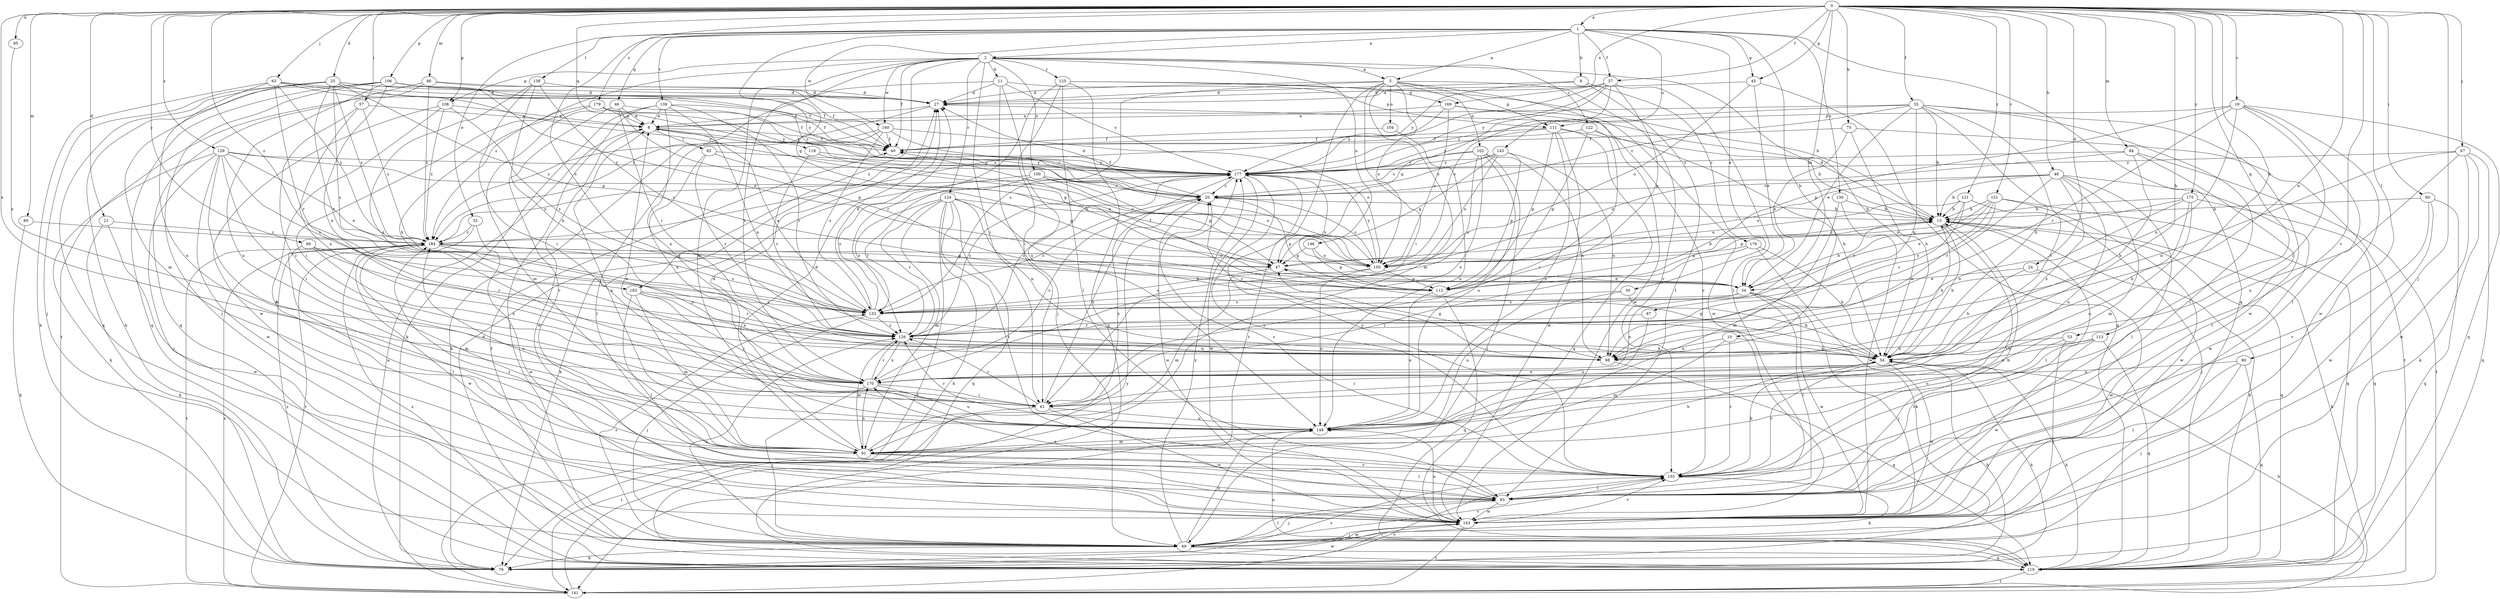 strict digraph  {
0;
1;
2;
5;
6;
8;
10;
11;
13;
19;
20;
21;
24;
25;
27;
30;
32;
34;
35;
37;
40;
45;
46;
47;
48;
53;
54;
57;
60;
61;
63;
66;
67;
69;
75;
76;
80;
82;
83;
84;
86;
87;
89;
91;
95;
98;
100;
102;
104;
105;
106;
108;
111;
112;
113;
118;
119;
121;
122;
124;
125;
126;
129;
130;
133;
138;
139;
141;
143;
146;
148;
151;
155;
160;
163;
169;
170;
175;
176;
177;
179;
183;
184;
0 -> 1  [label=a];
0 -> 19  [label=c];
0 -> 21  [label=d];
0 -> 24  [label=d];
0 -> 25  [label=d];
0 -> 35  [label=f];
0 -> 37  [label=f];
0 -> 45  [label=g];
0 -> 48  [label=h];
0 -> 53  [label=h];
0 -> 54  [label=h];
0 -> 57  [label=i];
0 -> 60  [label=i];
0 -> 63  [label=j];
0 -> 66  [label=j];
0 -> 67  [label=j];
0 -> 69  [label=j];
0 -> 75  [label=k];
0 -> 80  [label=l];
0 -> 84  [label=m];
0 -> 86  [label=m];
0 -> 87  [label=m];
0 -> 89  [label=m];
0 -> 95  [label=n];
0 -> 98  [label=n];
0 -> 106  [label=p];
0 -> 108  [label=p];
0 -> 113  [label=q];
0 -> 118  [label=q];
0 -> 121  [label=r];
0 -> 129  [label=s];
0 -> 151  [label=v];
0 -> 155  [label=v];
0 -> 169  [label=x];
0 -> 170  [label=x];
0 -> 175  [label=y];
0 -> 179  [label=z];
0 -> 183  [label=z];
1 -> 2  [label=a];
1 -> 5  [label=a];
1 -> 8  [label=b];
1 -> 10  [label=b];
1 -> 30  [label=e];
1 -> 32  [label=e];
1 -> 37  [label=f];
1 -> 45  [label=g];
1 -> 46  [label=g];
1 -> 47  [label=g];
1 -> 119  [label=q];
1 -> 130  [label=s];
1 -> 133  [label=s];
1 -> 138  [label=t];
1 -> 139  [label=t];
1 -> 143  [label=u];
1 -> 160  [label=w];
2 -> 5  [label=a];
2 -> 11  [label=b];
2 -> 40  [label=f];
2 -> 54  [label=h];
2 -> 61  [label=i];
2 -> 91  [label=m];
2 -> 100  [label=o];
2 -> 108  [label=p];
2 -> 122  [label=r];
2 -> 124  [label=r];
2 -> 125  [label=r];
2 -> 146  [label=u];
2 -> 160  [label=w];
2 -> 170  [label=x];
2 -> 183  [label=z];
2 -> 184  [label=z];
5 -> 27  [label=d];
5 -> 61  [label=i];
5 -> 91  [label=m];
5 -> 102  [label=o];
5 -> 104  [label=o];
5 -> 105  [label=o];
5 -> 111  [label=p];
5 -> 133  [label=s];
5 -> 141  [label=t];
5 -> 155  [label=v];
5 -> 163  [label=w];
6 -> 40  [label=f];
6 -> 47  [label=g];
6 -> 82  [label=l];
6 -> 105  [label=o];
6 -> 163  [label=w];
8 -> 27  [label=d];
8 -> 83  [label=l];
8 -> 176  [label=y];
8 -> 177  [label=y];
10 -> 54  [label=h];
10 -> 91  [label=m];
10 -> 98  [label=n];
10 -> 155  [label=v];
11 -> 27  [label=d];
11 -> 69  [label=j];
11 -> 111  [label=p];
11 -> 148  [label=u];
11 -> 177  [label=y];
11 -> 184  [label=z];
13 -> 27  [label=d];
13 -> 54  [label=h];
13 -> 83  [label=l];
13 -> 119  [label=q];
13 -> 155  [label=v];
13 -> 184  [label=z];
19 -> 61  [label=i];
19 -> 83  [label=l];
19 -> 98  [label=n];
19 -> 111  [label=p];
19 -> 112  [label=p];
19 -> 119  [label=q];
19 -> 126  [label=r];
19 -> 163  [label=w];
20 -> 13  [label=b];
20 -> 27  [label=d];
20 -> 112  [label=p];
20 -> 133  [label=s];
20 -> 163  [label=w];
21 -> 76  [label=k];
21 -> 163  [label=w];
21 -> 184  [label=z];
24 -> 34  [label=e];
24 -> 54  [label=h];
24 -> 163  [label=w];
25 -> 20  [label=c];
25 -> 27  [label=d];
25 -> 40  [label=f];
25 -> 69  [label=j];
25 -> 91  [label=m];
25 -> 112  [label=p];
25 -> 119  [label=q];
25 -> 126  [label=r];
25 -> 133  [label=s];
25 -> 184  [label=z];
27 -> 6  [label=a];
27 -> 184  [label=z];
30 -> 54  [label=h];
30 -> 133  [label=s];
30 -> 148  [label=u];
32 -> 141  [label=t];
32 -> 163  [label=w];
32 -> 184  [label=z];
34 -> 13  [label=b];
34 -> 40  [label=f];
34 -> 69  [label=j];
34 -> 83  [label=l];
34 -> 133  [label=s];
34 -> 163  [label=w];
34 -> 170  [label=x];
34 -> 177  [label=y];
35 -> 6  [label=a];
35 -> 13  [label=b];
35 -> 20  [label=c];
35 -> 34  [label=e];
35 -> 54  [label=h];
35 -> 61  [label=i];
35 -> 83  [label=l];
35 -> 98  [label=n];
35 -> 163  [label=w];
35 -> 177  [label=y];
37 -> 27  [label=d];
37 -> 47  [label=g];
37 -> 83  [label=l];
37 -> 105  [label=o];
37 -> 112  [label=p];
37 -> 177  [label=y];
37 -> 184  [label=z];
40 -> 177  [label=y];
45 -> 27  [label=d];
45 -> 34  [label=e];
45 -> 105  [label=o];
45 -> 119  [label=q];
46 -> 6  [label=a];
46 -> 91  [label=m];
46 -> 112  [label=p];
46 -> 126  [label=r];
46 -> 155  [label=v];
46 -> 177  [label=y];
47 -> 13  [label=b];
47 -> 34  [label=e];
47 -> 133  [label=s];
48 -> 13  [label=b];
48 -> 20  [label=c];
48 -> 83  [label=l];
48 -> 91  [label=m];
48 -> 105  [label=o];
48 -> 126  [label=r];
48 -> 148  [label=u];
48 -> 163  [label=w];
48 -> 170  [label=x];
53 -> 69  [label=j];
53 -> 98  [label=n];
53 -> 148  [label=u];
54 -> 13  [label=b];
54 -> 47  [label=g];
54 -> 61  [label=i];
54 -> 76  [label=k];
54 -> 155  [label=v];
54 -> 163  [label=w];
54 -> 170  [label=x];
57 -> 6  [label=a];
57 -> 61  [label=i];
57 -> 170  [label=x];
57 -> 184  [label=z];
60 -> 13  [label=b];
60 -> 119  [label=q];
60 -> 155  [label=v];
60 -> 163  [label=w];
61 -> 20  [label=c];
61 -> 126  [label=r];
61 -> 141  [label=t];
61 -> 148  [label=u];
61 -> 163  [label=w];
63 -> 20  [label=c];
63 -> 27  [label=d];
63 -> 40  [label=f];
63 -> 76  [label=k];
63 -> 126  [label=r];
63 -> 148  [label=u];
63 -> 184  [label=z];
66 -> 47  [label=g];
66 -> 83  [label=l];
66 -> 126  [label=r];
66 -> 170  [label=x];
67 -> 76  [label=k];
67 -> 98  [label=n];
67 -> 119  [label=q];
67 -> 148  [label=u];
67 -> 163  [label=w];
67 -> 177  [label=y];
69 -> 40  [label=f];
69 -> 76  [label=k];
69 -> 83  [label=l];
69 -> 119  [label=q];
69 -> 126  [label=r];
69 -> 133  [label=s];
69 -> 148  [label=u];
69 -> 155  [label=v];
69 -> 163  [label=w];
69 -> 177  [label=y];
75 -> 34  [label=e];
75 -> 40  [label=f];
75 -> 54  [label=h];
75 -> 141  [label=t];
76 -> 54  [label=h];
76 -> 155  [label=v];
76 -> 163  [label=w];
76 -> 184  [label=z];
80 -> 69  [label=j];
80 -> 83  [label=l];
80 -> 119  [label=q];
80 -> 170  [label=x];
82 -> 112  [label=p];
82 -> 126  [label=r];
82 -> 170  [label=x];
82 -> 177  [label=y];
83 -> 13  [label=b];
83 -> 69  [label=j];
83 -> 163  [label=w];
83 -> 170  [label=x];
83 -> 184  [label=z];
84 -> 54  [label=h];
84 -> 83  [label=l];
84 -> 105  [label=o];
84 -> 141  [label=t];
84 -> 177  [label=y];
86 -> 27  [label=d];
86 -> 40  [label=f];
86 -> 119  [label=q];
86 -> 141  [label=t];
86 -> 184  [label=z];
87 -> 126  [label=r];
87 -> 148  [label=u];
89 -> 76  [label=k];
89 -> 184  [label=z];
91 -> 6  [label=a];
91 -> 27  [label=d];
91 -> 54  [label=h];
91 -> 83  [label=l];
91 -> 155  [label=v];
91 -> 170  [label=x];
91 -> 177  [label=y];
91 -> 184  [label=z];
95 -> 170  [label=x];
98 -> 20  [label=c];
98 -> 47  [label=g];
98 -> 119  [label=q];
100 -> 20  [label=c];
100 -> 47  [label=g];
100 -> 76  [label=k];
100 -> 105  [label=o];
100 -> 126  [label=r];
102 -> 20  [label=c];
102 -> 69  [label=j];
102 -> 98  [label=n];
102 -> 133  [label=s];
102 -> 148  [label=u];
102 -> 170  [label=x];
102 -> 177  [label=y];
104 -> 40  [label=f];
104 -> 148  [label=u];
105 -> 20  [label=c];
105 -> 91  [label=m];
105 -> 112  [label=p];
105 -> 148  [label=u];
105 -> 177  [label=y];
106 -> 27  [label=d];
106 -> 34  [label=e];
106 -> 69  [label=j];
106 -> 76  [label=k];
106 -> 98  [label=n];
106 -> 119  [label=q];
106 -> 148  [label=u];
106 -> 177  [label=y];
108 -> 6  [label=a];
108 -> 83  [label=l];
108 -> 133  [label=s];
108 -> 163  [label=w];
108 -> 184  [label=z];
111 -> 13  [label=b];
111 -> 40  [label=f];
111 -> 112  [label=p];
111 -> 119  [label=q];
111 -> 148  [label=u];
111 -> 163  [label=w];
111 -> 177  [label=y];
112 -> 119  [label=q];
112 -> 148  [label=u];
113 -> 54  [label=h];
113 -> 119  [label=q];
113 -> 155  [label=v];
113 -> 163  [label=w];
113 -> 170  [label=x];
118 -> 105  [label=o];
118 -> 126  [label=r];
118 -> 177  [label=y];
119 -> 13  [label=b];
119 -> 27  [label=d];
119 -> 54  [label=h];
119 -> 141  [label=t];
119 -> 148  [label=u];
119 -> 184  [label=z];
121 -> 13  [label=b];
121 -> 69  [label=j];
121 -> 105  [label=o];
121 -> 126  [label=r];
121 -> 133  [label=s];
122 -> 40  [label=f];
122 -> 54  [label=h];
122 -> 61  [label=i];
122 -> 112  [label=p];
124 -> 13  [label=b];
124 -> 54  [label=h];
124 -> 76  [label=k];
124 -> 91  [label=m];
124 -> 98  [label=n];
124 -> 119  [label=q];
124 -> 126  [label=r];
124 -> 133  [label=s];
124 -> 141  [label=t];
124 -> 155  [label=v];
125 -> 13  [label=b];
125 -> 61  [label=i];
125 -> 83  [label=l];
125 -> 119  [label=q];
125 -> 126  [label=r];
125 -> 169  [label=g];
126 -> 54  [label=h];
126 -> 91  [label=m];
126 -> 98  [label=n];
126 -> 170  [label=x];
126 -> 177  [label=y];
129 -> 34  [label=e];
129 -> 61  [label=i];
129 -> 69  [label=j];
129 -> 76  [label=k];
129 -> 91  [label=m];
129 -> 105  [label=o];
129 -> 133  [label=s];
129 -> 163  [label=w];
129 -> 177  [label=y];
130 -> 13  [label=b];
130 -> 91  [label=m];
130 -> 163  [label=w];
133 -> 6  [label=a];
133 -> 27  [label=d];
133 -> 69  [label=j];
133 -> 126  [label=r];
133 -> 177  [label=y];
138 -> 27  [label=d];
138 -> 54  [label=h];
138 -> 61  [label=i];
138 -> 133  [label=s];
138 -> 170  [label=x];
139 -> 6  [label=a];
139 -> 40  [label=f];
139 -> 69  [label=j];
139 -> 76  [label=k];
139 -> 98  [label=n];
139 -> 126  [label=r];
139 -> 170  [label=x];
141 -> 6  [label=a];
141 -> 13  [label=b];
141 -> 54  [label=h];
141 -> 155  [label=v];
141 -> 177  [label=y];
141 -> 184  [label=z];
143 -> 20  [label=c];
143 -> 47  [label=g];
143 -> 98  [label=n];
143 -> 105  [label=o];
143 -> 112  [label=p];
143 -> 177  [label=y];
146 -> 47  [label=g];
146 -> 105  [label=o];
146 -> 112  [label=p];
148 -> 6  [label=a];
148 -> 27  [label=d];
148 -> 91  [label=m];
148 -> 126  [label=r];
151 -> 13  [label=b];
151 -> 34  [label=e];
151 -> 98  [label=n];
151 -> 105  [label=o];
151 -> 119  [label=q];
151 -> 133  [label=s];
151 -> 163  [label=w];
155 -> 20  [label=c];
155 -> 54  [label=h];
155 -> 76  [label=k];
155 -> 83  [label=l];
155 -> 177  [label=y];
160 -> 20  [label=c];
160 -> 40  [label=f];
160 -> 76  [label=k];
160 -> 83  [label=l];
160 -> 105  [label=o];
160 -> 133  [label=s];
163 -> 69  [label=j];
163 -> 141  [label=t];
163 -> 148  [label=u];
163 -> 155  [label=v];
169 -> 6  [label=a];
169 -> 105  [label=o];
169 -> 155  [label=v];
169 -> 163  [label=w];
169 -> 177  [label=y];
170 -> 20  [label=c];
170 -> 61  [label=i];
170 -> 69  [label=j];
170 -> 126  [label=r];
170 -> 148  [label=u];
175 -> 13  [label=b];
175 -> 54  [label=h];
175 -> 98  [label=n];
175 -> 112  [label=p];
175 -> 119  [label=q];
175 -> 148  [label=u];
176 -> 47  [label=g];
176 -> 54  [label=h];
176 -> 61  [label=i];
176 -> 76  [label=k];
177 -> 20  [label=c];
177 -> 40  [label=f];
177 -> 126  [label=r];
177 -> 155  [label=v];
177 -> 163  [label=w];
179 -> 6  [label=a];
179 -> 40  [label=f];
179 -> 54  [label=h];
179 -> 61  [label=i];
179 -> 177  [label=y];
183 -> 61  [label=i];
183 -> 83  [label=l];
183 -> 91  [label=m];
183 -> 98  [label=n];
183 -> 126  [label=r];
183 -> 133  [label=s];
184 -> 47  [label=g];
184 -> 91  [label=m];
184 -> 98  [label=n];
184 -> 105  [label=o];
184 -> 133  [label=s];
184 -> 141  [label=t];
184 -> 163  [label=w];
184 -> 177  [label=y];
}
